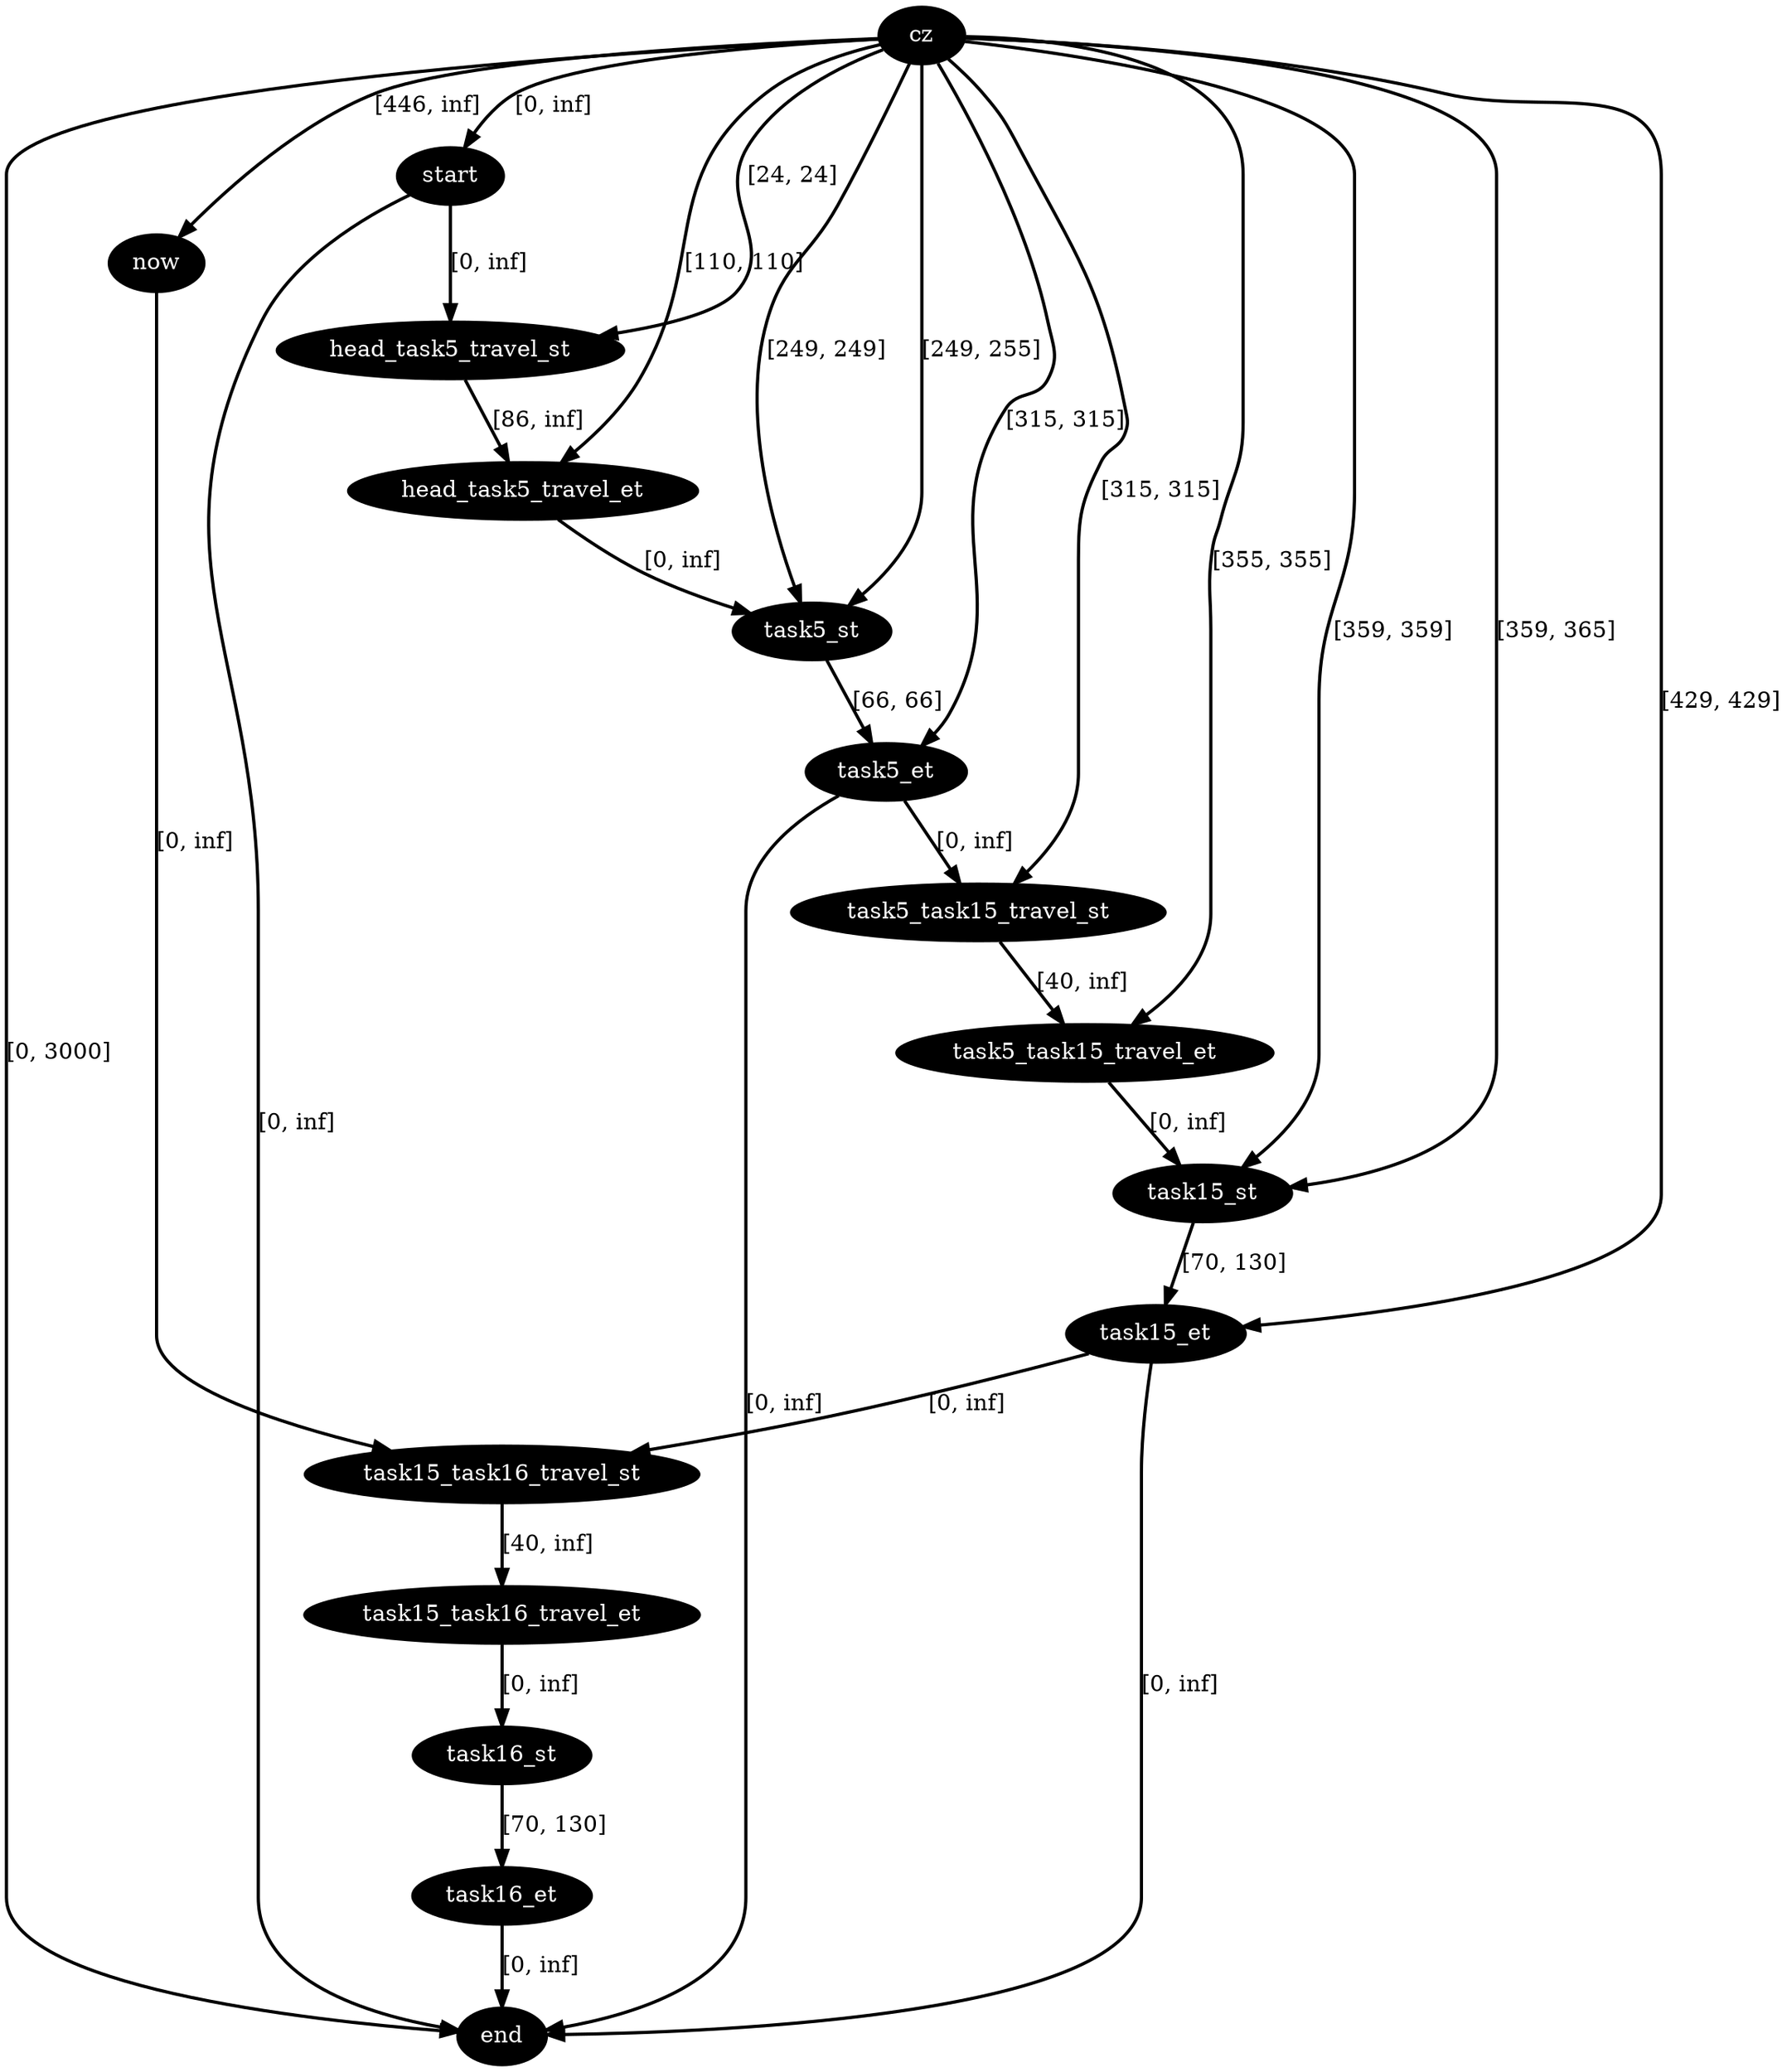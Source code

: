 digraph plan {
0[label="cz",style=filled,fillcolor=black,fontcolor=white];
1[label="start",style=filled,fillcolor=black,fontcolor=white];
2[label="now",style=filled,fillcolor=black,fontcolor=white];
3[label="end",style=filled,fillcolor=black,fontcolor=white];
12[label="head_task5_travel_st",style=filled,fillcolor=black,fontcolor=white];
13[label="head_task5_travel_et",style=filled,fillcolor=black,fontcolor=white];
14[label="task5_st",style=filled,fillcolor=black,fontcolor=white];
15[label="task5_et",style=filled,fillcolor=black,fontcolor=white];
31[label="task15_st",style=filled,fillcolor=black,fontcolor=white];
32[label="task15_et",style=filled,fillcolor=black,fontcolor=white];
45[label="task16_st",style=filled,fillcolor=black,fontcolor=white];
46[label="task16_et",style=filled,fillcolor=black,fontcolor=white];
85[label="task5_task15_travel_st",style=filled,fillcolor=black,fontcolor=white];
86[label="task5_task15_travel_et",style=filled,fillcolor=black,fontcolor=white];
88[label="task15_task16_travel_st",style=filled,fillcolor=black,fontcolor=white];
89[label="task15_task16_travel_et",style=filled,fillcolor=black,fontcolor=white];
"0"->"1"[label="[0, inf]",penwidth=2,color=black];
"0"->"3"[label="[0, 3000]",penwidth=2,color=black];
"12"->"13"[label="[86, inf]",penwidth=2,color=black];
"0"->"13"[label="[110, 110]",penwidth=2,color=black];
"1"->"12"[label="[0, inf]",penwidth=2,color=black];
"0"->"12"[label="[24, 24]",penwidth=2,color=black];
"0"->"2"[label="[446, inf]",penwidth=2,color=black];
"2"->"88"[label="[0, inf]",penwidth=2,color=black];
"1"->"3"[label="[0, inf]",penwidth=2,color=black];
"0"->"32"[label="[429, 429]",penwidth=2,color=black];
"32"->"3"[label="[0, inf]",penwidth=2,color=black];
"0"->"31"[label="[359, 359]",penwidth=2,color=black];
"0"->"31"[label="[359, 365]",penwidth=2,color=black];
"88"->"89"[label="[40, inf]",penwidth=2,color=black];
"32"->"88"[label="[0, inf]",penwidth=2,color=black];
"31"->"32"[label="[70, 130]",penwidth=2,color=black];
"86"->"31"[label="[0, inf]",penwidth=2,color=black];
"46"->"3"[label="[0, inf]",penwidth=2,color=black];
"45"->"46"[label="[70, 130]",penwidth=2,color=black];
"89"->"45"[label="[0, inf]",penwidth=2,color=black];
"0"->"15"[label="[315, 315]",penwidth=2,color=black];
"15"->"3"[label="[0, inf]",penwidth=2,color=black];
"0"->"14"[label="[249, 249]",penwidth=2,color=black];
"0"->"14"[label="[249, 255]",penwidth=2,color=black];
"85"->"86"[label="[40, inf]",penwidth=2,color=black];
"0"->"86"[label="[355, 355]",penwidth=2,color=black];
"15"->"85"[label="[0, inf]",penwidth=2,color=black];
"0"->"85"[label="[315, 315]",penwidth=2,color=black];
"14"->"15"[label="[66, 66]",penwidth=2,color=black];
"13"->"14"[label="[0, inf]",penwidth=2,color=black];
}
